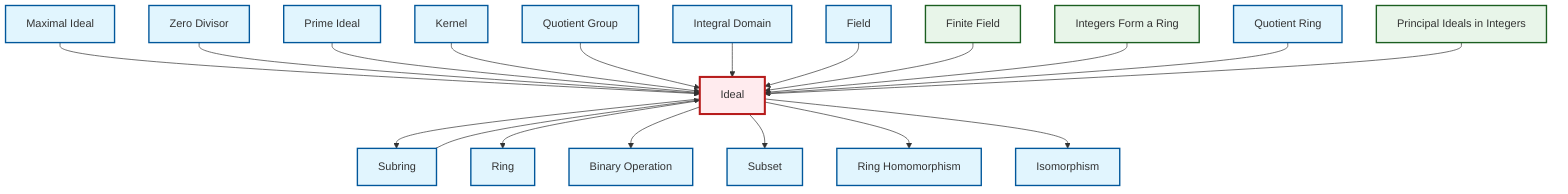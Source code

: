 graph TD
    classDef definition fill:#e1f5fe,stroke:#01579b,stroke-width:2px
    classDef theorem fill:#f3e5f5,stroke:#4a148c,stroke-width:2px
    classDef axiom fill:#fff3e0,stroke:#e65100,stroke-width:2px
    classDef example fill:#e8f5e9,stroke:#1b5e20,stroke-width:2px
    classDef current fill:#ffebee,stroke:#b71c1c,stroke-width:3px
    def-ring["Ring"]:::definition
    def-zero-divisor["Zero Divisor"]:::definition
    def-quotient-ring["Quotient Ring"]:::definition
    def-subring["Subring"]:::definition
    def-kernel["Kernel"]:::definition
    def-prime-ideal["Prime Ideal"]:::definition
    def-field["Field"]:::definition
    def-isomorphism["Isomorphism"]:::definition
    def-subset["Subset"]:::definition
    def-quotient-group["Quotient Group"]:::definition
    def-maximal-ideal["Maximal Ideal"]:::definition
    def-integral-domain["Integral Domain"]:::definition
    ex-principal-ideal["Principal Ideals in Integers"]:::example
    ex-finite-field["Finite Field"]:::example
    ex-integers-ring["Integers Form a Ring"]:::example
    def-ideal["Ideal"]:::definition
    def-ring-homomorphism["Ring Homomorphism"]:::definition
    def-binary-operation["Binary Operation"]:::definition
    def-maximal-ideal --> def-ideal
    def-ideal --> def-subring
    def-ideal --> def-ring
    def-ideal --> def-binary-operation
    def-ideal --> def-subset
    def-zero-divisor --> def-ideal
    def-prime-ideal --> def-ideal
    def-kernel --> def-ideal
    def-quotient-group --> def-ideal
    def-ideal --> def-ring-homomorphism
    def-integral-domain --> def-ideal
    def-field --> def-ideal
    def-subring --> def-ideal
    def-ideal --> def-isomorphism
    ex-finite-field --> def-ideal
    ex-integers-ring --> def-ideal
    def-quotient-ring --> def-ideal
    ex-principal-ideal --> def-ideal
    class def-ideal current
